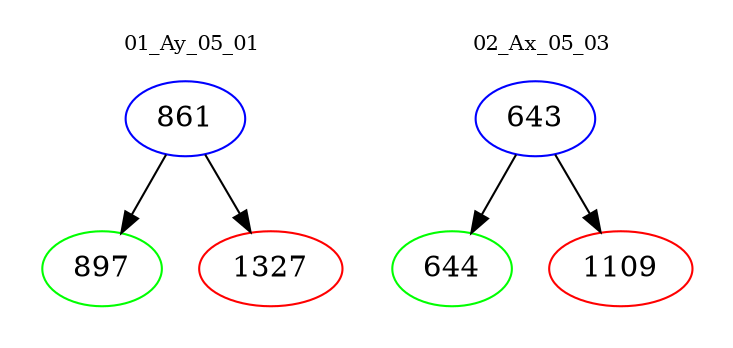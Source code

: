 digraph{
subgraph cluster_0 {
color = white
label = "01_Ay_05_01";
fontsize=10;
T0_861 [label="861", color="blue"]
T0_861 -> T0_897 [color="black"]
T0_897 [label="897", color="green"]
T0_861 -> T0_1327 [color="black"]
T0_1327 [label="1327", color="red"]
}
subgraph cluster_1 {
color = white
label = "02_Ax_05_03";
fontsize=10;
T1_643 [label="643", color="blue"]
T1_643 -> T1_644 [color="black"]
T1_644 [label="644", color="green"]
T1_643 -> T1_1109 [color="black"]
T1_1109 [label="1109", color="red"]
}
}
